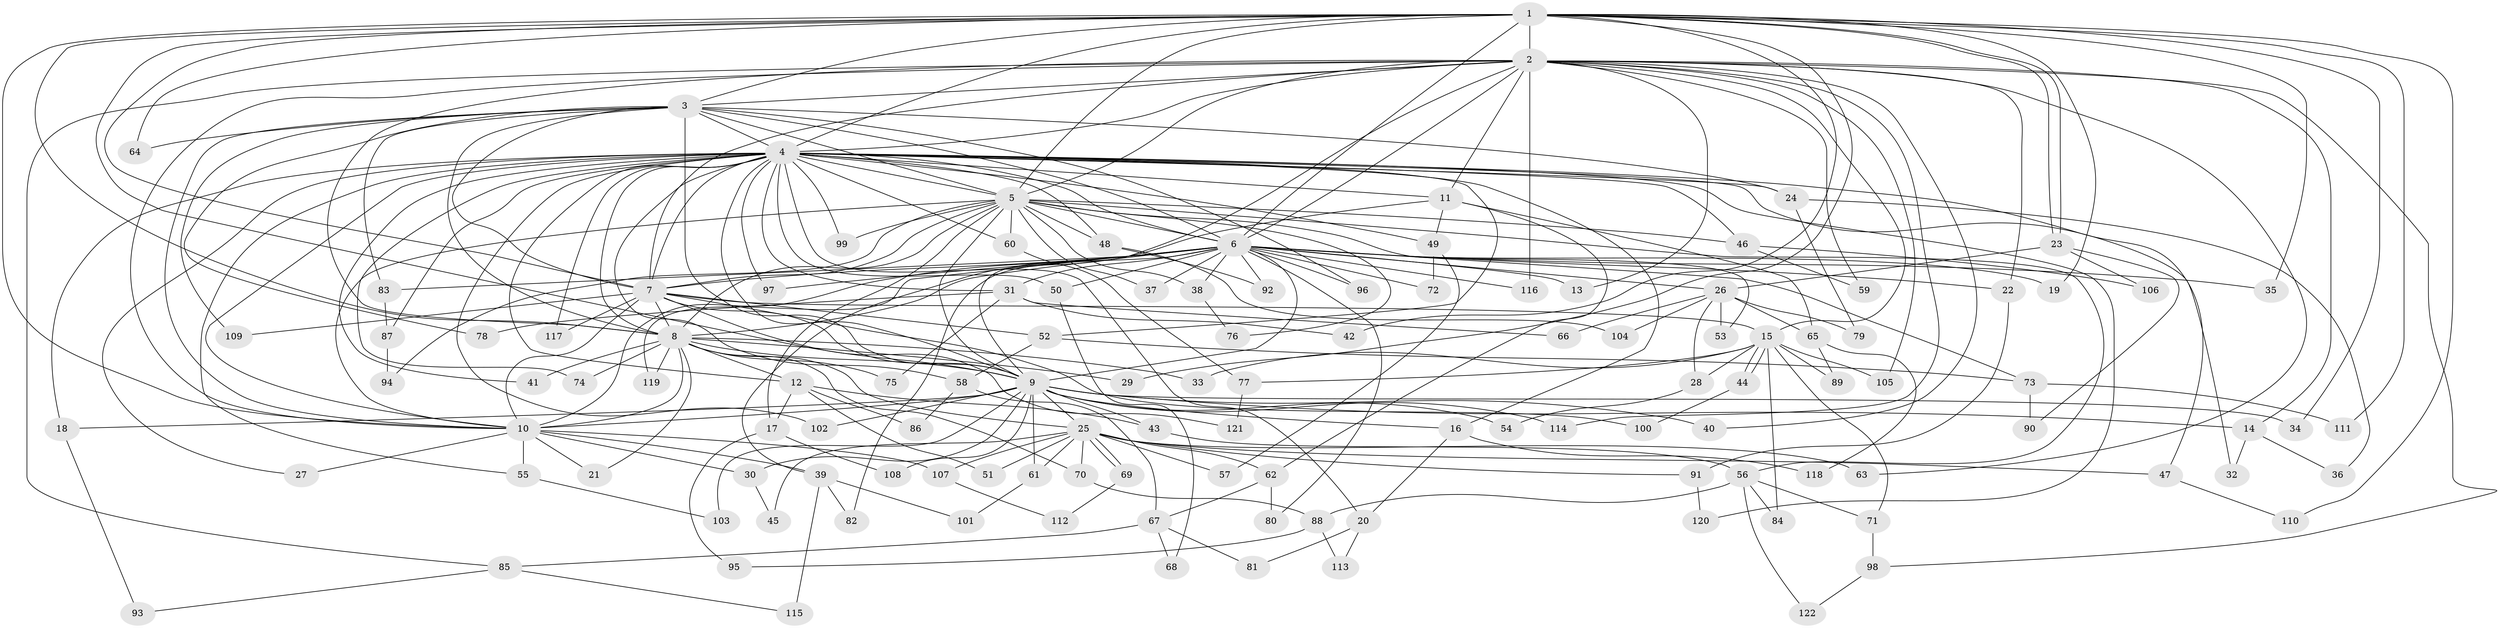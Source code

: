 // Generated by graph-tools (version 1.1) at 2025/01/03/09/25 03:01:13]
// undirected, 122 vertices, 269 edges
graph export_dot {
graph [start="1"]
  node [color=gray90,style=filled];
  1;
  2;
  3;
  4;
  5;
  6;
  7;
  8;
  9;
  10;
  11;
  12;
  13;
  14;
  15;
  16;
  17;
  18;
  19;
  20;
  21;
  22;
  23;
  24;
  25;
  26;
  27;
  28;
  29;
  30;
  31;
  32;
  33;
  34;
  35;
  36;
  37;
  38;
  39;
  40;
  41;
  42;
  43;
  44;
  45;
  46;
  47;
  48;
  49;
  50;
  51;
  52;
  53;
  54;
  55;
  56;
  57;
  58;
  59;
  60;
  61;
  62;
  63;
  64;
  65;
  66;
  67;
  68;
  69;
  70;
  71;
  72;
  73;
  74;
  75;
  76;
  77;
  78;
  79;
  80;
  81;
  82;
  83;
  84;
  85;
  86;
  87;
  88;
  89;
  90;
  91;
  92;
  93;
  94;
  95;
  96;
  97;
  98;
  99;
  100;
  101;
  102;
  103;
  104;
  105;
  106;
  107;
  108;
  109;
  110;
  111;
  112;
  113;
  114;
  115;
  116;
  117;
  118;
  119;
  120;
  121;
  122;
  1 -- 2;
  1 -- 3;
  1 -- 4;
  1 -- 5;
  1 -- 6;
  1 -- 7;
  1 -- 8;
  1 -- 9;
  1 -- 10;
  1 -- 19;
  1 -- 23;
  1 -- 23;
  1 -- 29;
  1 -- 34;
  1 -- 35;
  1 -- 42;
  1 -- 64;
  1 -- 110;
  1 -- 111;
  2 -- 3;
  2 -- 4;
  2 -- 5;
  2 -- 6;
  2 -- 7;
  2 -- 8;
  2 -- 9;
  2 -- 10;
  2 -- 11;
  2 -- 13;
  2 -- 14;
  2 -- 15;
  2 -- 22;
  2 -- 40;
  2 -- 59;
  2 -- 63;
  2 -- 85;
  2 -- 98;
  2 -- 105;
  2 -- 114;
  2 -- 116;
  3 -- 4;
  3 -- 5;
  3 -- 6;
  3 -- 7;
  3 -- 8;
  3 -- 9;
  3 -- 10;
  3 -- 24;
  3 -- 64;
  3 -- 78;
  3 -- 83;
  3 -- 96;
  3 -- 109;
  4 -- 5;
  4 -- 6;
  4 -- 7;
  4 -- 8;
  4 -- 9;
  4 -- 10;
  4 -- 11;
  4 -- 12;
  4 -- 16;
  4 -- 18;
  4 -- 20;
  4 -- 24;
  4 -- 27;
  4 -- 31;
  4 -- 32;
  4 -- 41;
  4 -- 46;
  4 -- 47;
  4 -- 48;
  4 -- 49;
  4 -- 50;
  4 -- 52;
  4 -- 55;
  4 -- 58;
  4 -- 60;
  4 -- 74;
  4 -- 87;
  4 -- 97;
  4 -- 99;
  4 -- 102;
  4 -- 117;
  4 -- 120;
  5 -- 6;
  5 -- 7;
  5 -- 8;
  5 -- 9;
  5 -- 10;
  5 -- 17;
  5 -- 37;
  5 -- 38;
  5 -- 46;
  5 -- 48;
  5 -- 53;
  5 -- 56;
  5 -- 60;
  5 -- 76;
  5 -- 94;
  5 -- 99;
  6 -- 7;
  6 -- 8;
  6 -- 9;
  6 -- 10;
  6 -- 13;
  6 -- 19;
  6 -- 22;
  6 -- 26;
  6 -- 31;
  6 -- 35;
  6 -- 37;
  6 -- 38;
  6 -- 50;
  6 -- 72;
  6 -- 73;
  6 -- 80;
  6 -- 82;
  6 -- 83;
  6 -- 92;
  6 -- 96;
  6 -- 97;
  6 -- 116;
  6 -- 119;
  7 -- 8;
  7 -- 9;
  7 -- 10;
  7 -- 15;
  7 -- 52;
  7 -- 100;
  7 -- 109;
  7 -- 117;
  7 -- 121;
  8 -- 9;
  8 -- 10;
  8 -- 12;
  8 -- 21;
  8 -- 25;
  8 -- 29;
  8 -- 33;
  8 -- 41;
  8 -- 70;
  8 -- 74;
  8 -- 75;
  8 -- 119;
  9 -- 10;
  9 -- 14;
  9 -- 16;
  9 -- 18;
  9 -- 25;
  9 -- 30;
  9 -- 34;
  9 -- 40;
  9 -- 43;
  9 -- 54;
  9 -- 61;
  9 -- 102;
  9 -- 103;
  9 -- 108;
  9 -- 114;
  10 -- 21;
  10 -- 27;
  10 -- 30;
  10 -- 39;
  10 -- 55;
  10 -- 107;
  11 -- 39;
  11 -- 49;
  11 -- 62;
  11 -- 65;
  12 -- 17;
  12 -- 43;
  12 -- 51;
  12 -- 86;
  14 -- 32;
  14 -- 36;
  15 -- 28;
  15 -- 33;
  15 -- 44;
  15 -- 44;
  15 -- 71;
  15 -- 77;
  15 -- 84;
  15 -- 89;
  15 -- 105;
  16 -- 20;
  16 -- 118;
  17 -- 95;
  17 -- 108;
  18 -- 93;
  20 -- 81;
  20 -- 113;
  22 -- 91;
  23 -- 26;
  23 -- 90;
  23 -- 106;
  24 -- 36;
  24 -- 79;
  25 -- 45;
  25 -- 47;
  25 -- 51;
  25 -- 57;
  25 -- 61;
  25 -- 62;
  25 -- 63;
  25 -- 69;
  25 -- 69;
  25 -- 70;
  25 -- 91;
  25 -- 107;
  26 -- 28;
  26 -- 53;
  26 -- 65;
  26 -- 66;
  26 -- 79;
  26 -- 104;
  28 -- 54;
  30 -- 45;
  31 -- 42;
  31 -- 66;
  31 -- 75;
  31 -- 78;
  38 -- 76;
  39 -- 82;
  39 -- 101;
  39 -- 115;
  43 -- 56;
  44 -- 100;
  46 -- 59;
  46 -- 106;
  47 -- 110;
  48 -- 92;
  48 -- 104;
  49 -- 57;
  49 -- 72;
  50 -- 68;
  52 -- 58;
  52 -- 73;
  55 -- 103;
  56 -- 71;
  56 -- 84;
  56 -- 88;
  56 -- 122;
  58 -- 67;
  58 -- 86;
  60 -- 77;
  61 -- 101;
  62 -- 67;
  62 -- 80;
  65 -- 89;
  65 -- 118;
  67 -- 68;
  67 -- 81;
  67 -- 85;
  69 -- 112;
  70 -- 88;
  71 -- 98;
  73 -- 90;
  73 -- 111;
  77 -- 121;
  83 -- 87;
  85 -- 93;
  85 -- 115;
  87 -- 94;
  88 -- 95;
  88 -- 113;
  91 -- 120;
  98 -- 122;
  107 -- 112;
}
